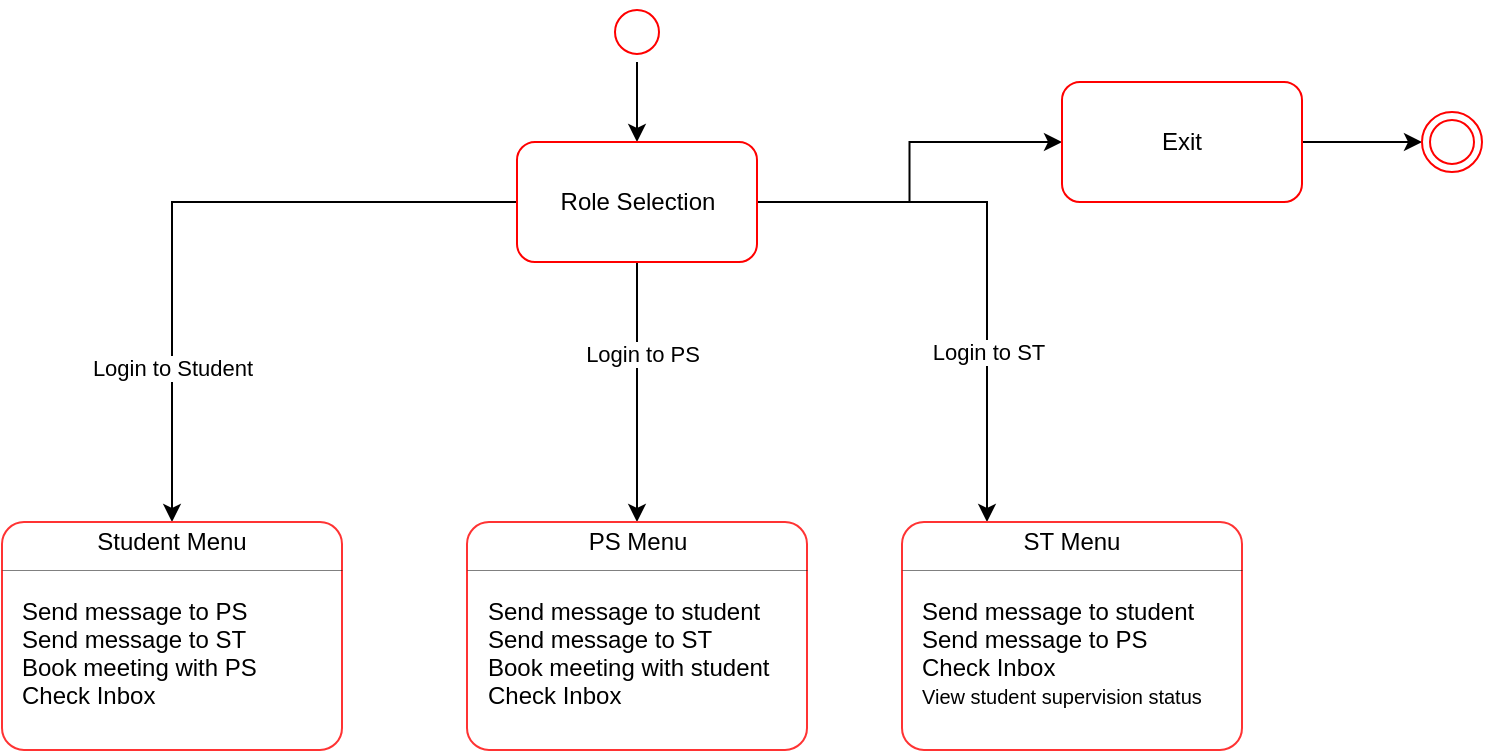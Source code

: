<mxfile version="25.0.1">
  <diagram name="Page-1" id="2WJPUagvzhyku301FSlA">
    <mxGraphModel dx="1194" dy="535" grid="1" gridSize="10" guides="1" tooltips="1" connect="1" arrows="1" fold="1" page="1" pageScale="1" pageWidth="850" pageHeight="1100" math="0" shadow="0">
      <root>
        <mxCell id="0" />
        <mxCell id="1" parent="0" />
        <mxCell id="kcwCu-PbDwrAhVlw852H-23" value="" style="edgeStyle=orthogonalEdgeStyle;rounded=0;orthogonalLoop=1;jettySize=auto;html=1;" edge="1" parent="1" source="kcwCu-PbDwrAhVlw852H-5" target="kcwCu-PbDwrAhVlw852H-22">
          <mxGeometry relative="1" as="geometry" />
        </mxCell>
        <mxCell id="kcwCu-PbDwrAhVlw852H-5" value="" style="ellipse;html=1;shape=startState;fillColor=#FFFFFF;strokeColor=#ff0000;" vertex="1" parent="1">
          <mxGeometry x="352.5" y="10" width="30" height="30" as="geometry" />
        </mxCell>
        <mxCell id="kcwCu-PbDwrAhVlw852H-25" value="" style="edgeStyle=orthogonalEdgeStyle;rounded=0;orthogonalLoop=1;jettySize=auto;html=1;entryX=0.5;entryY=0;entryDx=0;entryDy=0;" edge="1" parent="1" source="kcwCu-PbDwrAhVlw852H-22" target="kcwCu-PbDwrAhVlw852H-49">
          <mxGeometry relative="1" as="geometry">
            <mxPoint x="210" y="180" as="targetPoint" />
          </mxGeometry>
        </mxCell>
        <mxCell id="kcwCu-PbDwrAhVlw852H-81" value="Login to Student" style="edgeLabel;html=1;align=center;verticalAlign=middle;resizable=0;points=[];" vertex="1" connectable="0" parent="kcwCu-PbDwrAhVlw852H-25">
          <mxGeometry x="0.531" relative="1" as="geometry">
            <mxPoint y="1" as="offset" />
          </mxGeometry>
        </mxCell>
        <mxCell id="kcwCu-PbDwrAhVlw852H-27" value="" style="edgeStyle=orthogonalEdgeStyle;rounded=0;orthogonalLoop=1;jettySize=auto;html=1;entryX=0.5;entryY=0;entryDx=0;entryDy=0;" edge="1" parent="1" source="kcwCu-PbDwrAhVlw852H-22" target="kcwCu-PbDwrAhVlw852H-61">
          <mxGeometry relative="1" as="geometry">
            <mxPoint x="367.5" y="180" as="targetPoint" />
          </mxGeometry>
        </mxCell>
        <mxCell id="kcwCu-PbDwrAhVlw852H-78" value="Login to PS" style="edgeLabel;html=1;align=center;verticalAlign=middle;resizable=0;points=[];" vertex="1" connectable="0" parent="kcwCu-PbDwrAhVlw852H-27">
          <mxGeometry x="-0.292" y="2" relative="1" as="geometry">
            <mxPoint as="offset" />
          </mxGeometry>
        </mxCell>
        <mxCell id="kcwCu-PbDwrAhVlw852H-34" value="" style="edgeStyle=orthogonalEdgeStyle;rounded=0;orthogonalLoop=1;jettySize=auto;html=1;entryX=0.25;entryY=0;entryDx=0;entryDy=0;" edge="1" parent="1" source="kcwCu-PbDwrAhVlw852H-22" target="kcwCu-PbDwrAhVlw852H-70">
          <mxGeometry x="0.004" relative="1" as="geometry">
            <mxPoint x="530" y="180" as="targetPoint" />
            <mxPoint as="offset" />
          </mxGeometry>
        </mxCell>
        <mxCell id="kcwCu-PbDwrAhVlw852H-80" value="Login to ST" style="edgeLabel;html=1;align=center;verticalAlign=middle;resizable=0;points=[];" vertex="1" connectable="0" parent="kcwCu-PbDwrAhVlw852H-34">
          <mxGeometry x="0.382" relative="1" as="geometry">
            <mxPoint as="offset" />
          </mxGeometry>
        </mxCell>
        <mxCell id="kcwCu-PbDwrAhVlw852H-36" value="" style="edgeStyle=orthogonalEdgeStyle;rounded=0;orthogonalLoop=1;jettySize=auto;html=1;" edge="1" parent="1" source="kcwCu-PbDwrAhVlw852H-22" target="kcwCu-PbDwrAhVlw852H-35">
          <mxGeometry relative="1" as="geometry" />
        </mxCell>
        <mxCell id="kcwCu-PbDwrAhVlw852H-22" value="Role Selection" style="rounded=1;whiteSpace=wrap;html=1;fillColor=#FFFFFF;strokeColor=#ff0000;" vertex="1" parent="1">
          <mxGeometry x="307.5" y="80" width="120" height="60" as="geometry" />
        </mxCell>
        <mxCell id="kcwCu-PbDwrAhVlw852H-41" value="" style="edgeStyle=orthogonalEdgeStyle;rounded=0;orthogonalLoop=1;jettySize=auto;html=1;" edge="1" parent="1" source="kcwCu-PbDwrAhVlw852H-35" target="kcwCu-PbDwrAhVlw852H-39">
          <mxGeometry relative="1" as="geometry" />
        </mxCell>
        <mxCell id="kcwCu-PbDwrAhVlw852H-35" value="Exit" style="rounded=1;whiteSpace=wrap;html=1;fillColor=#FFFFFF;strokeColor=#ff0000;" vertex="1" parent="1">
          <mxGeometry x="580" y="50" width="120" height="60" as="geometry" />
        </mxCell>
        <mxCell id="kcwCu-PbDwrAhVlw852H-39" value="" style="ellipse;html=1;shape=endState;fillColor=#FFFFFF;strokeColor=#ff0000;" vertex="1" parent="1">
          <mxGeometry x="760" y="65" width="30" height="30" as="geometry" />
        </mxCell>
        <mxCell id="kcwCu-PbDwrAhVlw852H-48" value="" style="fontStyle=1;align=center;verticalAlign=middle;childLayout=stackLayout;horizontal=1;horizontalStack=0;resizeParent=1;resizeParentMax=0;resizeLast=0;marginBottom=0;rounded=1;absoluteArcSize=1;arcSize=22;strokeColor=#FF3333;" vertex="1" parent="1">
          <mxGeometry x="50" y="270" width="170" height="114" as="geometry" />
        </mxCell>
        <mxCell id="kcwCu-PbDwrAhVlw852H-49" value="Student Menu" style="html=1;align=center;spacing=0;verticalAlign=middle;strokeColor=none;fillColor=none;whiteSpace=wrap;" vertex="1" parent="kcwCu-PbDwrAhVlw852H-48">
          <mxGeometry width="170" height="20" as="geometry" />
        </mxCell>
        <mxCell id="kcwCu-PbDwrAhVlw852H-50" value="" style="line;strokeWidth=0.25;fillColor=none;align=left;verticalAlign=middle;spacingTop=-1;spacingLeft=3;spacingRight=3;rotatable=0;labelPosition=right;points=[];portConstraint=eastwest;" vertex="1" parent="kcwCu-PbDwrAhVlw852H-48">
          <mxGeometry y="20" width="170" height="8" as="geometry" />
        </mxCell>
        <mxCell id="kcwCu-PbDwrAhVlw852H-51" value="" style="html=1;align=left;spacing=0;spacingLeft=10;verticalAlign=middle;strokeColor=none;fillColor=none;whiteSpace=wrap;" vertex="1" parent="kcwCu-PbDwrAhVlw852H-48">
          <mxGeometry y="28" width="170" height="10" as="geometry" />
        </mxCell>
        <mxCell id="kcwCu-PbDwrAhVlw852H-52" value="Send message to PS" style="html=1;align=left;spacing=0;spacingLeft=10;verticalAlign=middle;strokeColor=none;fillColor=none;whiteSpace=wrap;" vertex="1" parent="kcwCu-PbDwrAhVlw852H-48">
          <mxGeometry y="38" width="170" height="14" as="geometry" />
        </mxCell>
        <mxCell id="kcwCu-PbDwrAhVlw852H-53" value="Send message to ST" style="html=1;align=left;spacing=0;spacingLeft=10;verticalAlign=middle;strokeColor=none;fillColor=none;whiteSpace=wrap;" vertex="1" parent="kcwCu-PbDwrAhVlw852H-48">
          <mxGeometry y="52" width="170" height="14" as="geometry" />
        </mxCell>
        <mxCell id="kcwCu-PbDwrAhVlw852H-54" value="Book meeting with PS" style="html=1;align=left;spacingLeft=10;spacing=0;verticalAlign=middle;strokeColor=none;fillColor=none;whiteSpace=wrap;" vertex="1" parent="kcwCu-PbDwrAhVlw852H-48">
          <mxGeometry y="66" width="170" height="14" as="geometry" />
        </mxCell>
        <mxCell id="kcwCu-PbDwrAhVlw852H-59" value="Check Inbox" style="html=1;align=left;spacingLeft=10;spacing=0;verticalAlign=middle;strokeColor=none;fillColor=none;whiteSpace=wrap;" vertex="1" parent="kcwCu-PbDwrAhVlw852H-48">
          <mxGeometry y="80" width="170" height="14" as="geometry" />
        </mxCell>
        <mxCell id="kcwCu-PbDwrAhVlw852H-55" value="" style="html=1;align=left;spacing=0;spacingLeft=10;verticalAlign=middle;strokeColor=none;fillColor=none;whiteSpace=wrap;" vertex="1" parent="kcwCu-PbDwrAhVlw852H-48">
          <mxGeometry y="94" width="170" height="20" as="geometry" />
        </mxCell>
        <mxCell id="kcwCu-PbDwrAhVlw852H-60" value="" style="fontStyle=1;align=center;verticalAlign=middle;childLayout=stackLayout;horizontal=1;horizontalStack=0;resizeParent=1;resizeParentMax=0;resizeLast=0;marginBottom=0;rounded=1;absoluteArcSize=1;arcSize=22;strokeColor=#FF3333;" vertex="1" parent="1">
          <mxGeometry x="282.5" y="270" width="170" height="114" as="geometry" />
        </mxCell>
        <mxCell id="kcwCu-PbDwrAhVlw852H-61" value="PS Menu" style="html=1;align=center;spacing=0;verticalAlign=middle;strokeColor=none;fillColor=none;whiteSpace=wrap;" vertex="1" parent="kcwCu-PbDwrAhVlw852H-60">
          <mxGeometry width="170" height="20" as="geometry" />
        </mxCell>
        <mxCell id="kcwCu-PbDwrAhVlw852H-62" value="" style="line;strokeWidth=0.25;fillColor=none;align=left;verticalAlign=middle;spacingTop=-1;spacingLeft=3;spacingRight=3;rotatable=0;labelPosition=right;points=[];portConstraint=eastwest;" vertex="1" parent="kcwCu-PbDwrAhVlw852H-60">
          <mxGeometry y="20" width="170" height="8" as="geometry" />
        </mxCell>
        <mxCell id="kcwCu-PbDwrAhVlw852H-63" value="" style="html=1;align=left;spacing=0;spacingLeft=10;verticalAlign=middle;strokeColor=none;fillColor=none;whiteSpace=wrap;" vertex="1" parent="kcwCu-PbDwrAhVlw852H-60">
          <mxGeometry y="28" width="170" height="10" as="geometry" />
        </mxCell>
        <mxCell id="kcwCu-PbDwrAhVlw852H-64" value="Send message to student" style="html=1;align=left;spacing=0;spacingLeft=10;verticalAlign=middle;strokeColor=none;fillColor=none;whiteSpace=wrap;" vertex="1" parent="kcwCu-PbDwrAhVlw852H-60">
          <mxGeometry y="38" width="170" height="14" as="geometry" />
        </mxCell>
        <mxCell id="kcwCu-PbDwrAhVlw852H-65" value="Send message to ST" style="html=1;align=left;spacing=0;spacingLeft=10;verticalAlign=middle;strokeColor=none;fillColor=none;whiteSpace=wrap;" vertex="1" parent="kcwCu-PbDwrAhVlw852H-60">
          <mxGeometry y="52" width="170" height="14" as="geometry" />
        </mxCell>
        <mxCell id="kcwCu-PbDwrAhVlw852H-66" value="Book meeting with student" style="html=1;align=left;spacingLeft=10;spacing=0;verticalAlign=middle;strokeColor=none;fillColor=none;whiteSpace=wrap;" vertex="1" parent="kcwCu-PbDwrAhVlw852H-60">
          <mxGeometry y="66" width="170" height="14" as="geometry" />
        </mxCell>
        <mxCell id="kcwCu-PbDwrAhVlw852H-67" value="Check Inbox" style="html=1;align=left;spacingLeft=10;spacing=0;verticalAlign=middle;strokeColor=none;fillColor=none;whiteSpace=wrap;" vertex="1" parent="kcwCu-PbDwrAhVlw852H-60">
          <mxGeometry y="80" width="170" height="14" as="geometry" />
        </mxCell>
        <mxCell id="kcwCu-PbDwrAhVlw852H-68" value="" style="html=1;align=left;spacing=0;spacingLeft=10;verticalAlign=middle;strokeColor=none;fillColor=none;whiteSpace=wrap;" vertex="1" parent="kcwCu-PbDwrAhVlw852H-60">
          <mxGeometry y="94" width="170" height="20" as="geometry" />
        </mxCell>
        <mxCell id="kcwCu-PbDwrAhVlw852H-69" value="" style="fontStyle=1;align=center;verticalAlign=middle;childLayout=stackLayout;horizontal=1;horizontalStack=0;resizeParent=1;resizeParentMax=0;resizeLast=0;marginBottom=0;rounded=1;absoluteArcSize=1;arcSize=22;strokeColor=#FF3333;" vertex="1" parent="1">
          <mxGeometry x="500" y="270" width="170" height="114" as="geometry" />
        </mxCell>
        <mxCell id="kcwCu-PbDwrAhVlw852H-70" value="ST Menu" style="html=1;align=center;spacing=0;verticalAlign=middle;strokeColor=none;fillColor=none;whiteSpace=wrap;" vertex="1" parent="kcwCu-PbDwrAhVlw852H-69">
          <mxGeometry width="170" height="20" as="geometry" />
        </mxCell>
        <mxCell id="kcwCu-PbDwrAhVlw852H-71" value="" style="line;strokeWidth=0.25;fillColor=none;align=left;verticalAlign=middle;spacingTop=-1;spacingLeft=3;spacingRight=3;rotatable=0;labelPosition=right;points=[];portConstraint=eastwest;" vertex="1" parent="kcwCu-PbDwrAhVlw852H-69">
          <mxGeometry y="20" width="170" height="8" as="geometry" />
        </mxCell>
        <mxCell id="kcwCu-PbDwrAhVlw852H-72" value="" style="html=1;align=left;spacing=0;spacingLeft=10;verticalAlign=middle;strokeColor=none;fillColor=none;whiteSpace=wrap;" vertex="1" parent="kcwCu-PbDwrAhVlw852H-69">
          <mxGeometry y="28" width="170" height="10" as="geometry" />
        </mxCell>
        <mxCell id="kcwCu-PbDwrAhVlw852H-73" value="Send message to student" style="html=1;align=left;spacing=0;spacingLeft=10;verticalAlign=middle;strokeColor=none;fillColor=none;whiteSpace=wrap;" vertex="1" parent="kcwCu-PbDwrAhVlw852H-69">
          <mxGeometry y="38" width="170" height="14" as="geometry" />
        </mxCell>
        <mxCell id="kcwCu-PbDwrAhVlw852H-74" value="Send message to PS" style="html=1;align=left;spacing=0;spacingLeft=10;verticalAlign=middle;strokeColor=none;fillColor=none;whiteSpace=wrap;" vertex="1" parent="kcwCu-PbDwrAhVlw852H-69">
          <mxGeometry y="52" width="170" height="14" as="geometry" />
        </mxCell>
        <mxCell id="kcwCu-PbDwrAhVlw852H-75" value="Check Inbox" style="html=1;align=left;spacingLeft=10;spacing=0;verticalAlign=middle;strokeColor=none;fillColor=none;whiteSpace=wrap;" vertex="1" parent="kcwCu-PbDwrAhVlw852H-69">
          <mxGeometry y="66" width="170" height="14" as="geometry" />
        </mxCell>
        <mxCell id="kcwCu-PbDwrAhVlw852H-76" value="&lt;font style=&quot;font-size: 10px;&quot;&gt;View student supervision status&lt;/font&gt;" style="html=1;align=left;spacingLeft=10;spacing=0;verticalAlign=middle;strokeColor=none;fillColor=none;whiteSpace=wrap;" vertex="1" parent="kcwCu-PbDwrAhVlw852H-69">
          <mxGeometry y="80" width="170" height="14" as="geometry" />
        </mxCell>
        <mxCell id="kcwCu-PbDwrAhVlw852H-77" value="" style="html=1;align=left;spacing=0;spacingLeft=10;verticalAlign=middle;strokeColor=none;fillColor=none;whiteSpace=wrap;" vertex="1" parent="kcwCu-PbDwrAhVlw852H-69">
          <mxGeometry y="94" width="170" height="20" as="geometry" />
        </mxCell>
      </root>
    </mxGraphModel>
  </diagram>
</mxfile>
